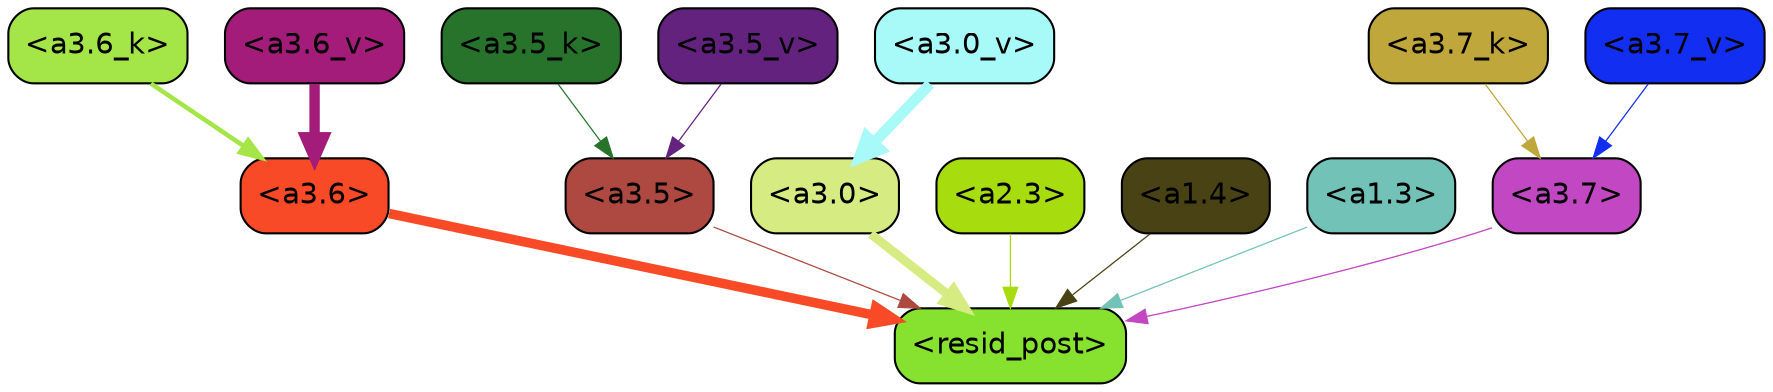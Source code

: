 strict digraph "" {
	graph [bgcolor=transparent,
		layout=dot,
		overlap=false,
		splines=true
	];
	"<a3.7>"	[color=black,
		fillcolor="#c247c2",
		fontname=Helvetica,
		shape=box,
		style="filled, rounded"];
	"<resid_post>"	[color=black,
		fillcolor="#87e230",
		fontname=Helvetica,
		shape=box,
		style="filled, rounded"];
	"<a3.7>" -> "<resid_post>"	[color="#c247c2",
		penwidth=0.6239100098609924];
	"<a3.6>"	[color=black,
		fillcolor="#f94a27",
		fontname=Helvetica,
		shape=box,
		style="filled, rounded"];
	"<a3.6>" -> "<resid_post>"	[color="#f94a27",
		penwidth=4.569062113761902];
	"<a3.5>"	[color=black,
		fillcolor="#ad4940",
		fontname=Helvetica,
		shape=box,
		style="filled, rounded"];
	"<a3.5>" -> "<resid_post>"	[color="#ad4940",
		penwidth=0.6];
	"<a3.0>"	[color=black,
		fillcolor="#d7eb83",
		fontname=Helvetica,
		shape=box,
		style="filled, rounded"];
	"<a3.0>" -> "<resid_post>"	[color="#d7eb83",
		penwidth=4.283544182777405];
	"<a2.3>"	[color=black,
		fillcolor="#a7dc0f",
		fontname=Helvetica,
		shape=box,
		style="filled, rounded"];
	"<a2.3>" -> "<resid_post>"	[color="#a7dc0f",
		penwidth=0.6];
	"<a1.4>"	[color=black,
		fillcolor="#484215",
		fontname=Helvetica,
		shape=box,
		style="filled, rounded"];
	"<a1.4>" -> "<resid_post>"	[color="#484215",
		penwidth=0.6];
	"<a1.3>"	[color=black,
		fillcolor="#73c2b8",
		fontname=Helvetica,
		shape=box,
		style="filled, rounded"];
	"<a1.3>" -> "<resid_post>"	[color="#73c2b8",
		penwidth=0.6];
	"<a3.7_k>"	[color=black,
		fillcolor="#c0a73b",
		fontname=Helvetica,
		shape=box,
		style="filled, rounded"];
	"<a3.7_k>" -> "<a3.7>"	[color="#c0a73b",
		penwidth=0.6];
	"<a3.6_k>"	[color=black,
		fillcolor="#a4e647",
		fontname=Helvetica,
		shape=box,
		style="filled, rounded"];
	"<a3.6_k>" -> "<a3.6>"	[color="#a4e647",
		penwidth=2.1760786175727844];
	"<a3.5_k>"	[color=black,
		fillcolor="#28732b",
		fontname=Helvetica,
		shape=box,
		style="filled, rounded"];
	"<a3.5_k>" -> "<a3.5>"	[color="#28732b",
		penwidth=0.6];
	"<a3.7_v>"	[color=black,
		fillcolor="#112ef1",
		fontname=Helvetica,
		shape=box,
		style="filled, rounded"];
	"<a3.7_v>" -> "<a3.7>"	[color="#112ef1",
		penwidth=0.6];
	"<a3.6_v>"	[color=black,
		fillcolor="#a31c7a",
		fontname=Helvetica,
		shape=box,
		style="filled, rounded"];
	"<a3.6_v>" -> "<a3.6>"	[color="#a31c7a",
		penwidth=4.981305837631226];
	"<a3.5_v>"	[color=black,
		fillcolor="#63227e",
		fontname=Helvetica,
		shape=box,
		style="filled, rounded"];
	"<a3.5_v>" -> "<a3.5>"	[color="#63227e",
		penwidth=0.6];
	"<a3.0_v>"	[color=black,
		fillcolor="#a7faf8",
		fontname=Helvetica,
		shape=box,
		style="filled, rounded"];
	"<a3.0_v>" -> "<a3.0>"	[color="#a7faf8",
		penwidth=5.168330669403076];
}
